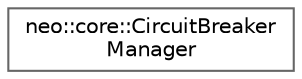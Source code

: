 digraph "Graphical Class Hierarchy"
{
 // LATEX_PDF_SIZE
  bgcolor="transparent";
  edge [fontname=Helvetica,fontsize=10,labelfontname=Helvetica,labelfontsize=10];
  node [fontname=Helvetica,fontsize=10,shape=box,height=0.2,width=0.4];
  rankdir="LR";
  Node0 [id="Node000000",label="neo::core::CircuitBreaker\lManager",height=0.2,width=0.4,color="grey40", fillcolor="white", style="filled",URL="$classneo_1_1core_1_1_circuit_breaker_manager.html",tooltip="Circuit breaker manager for multiple services."];
}
